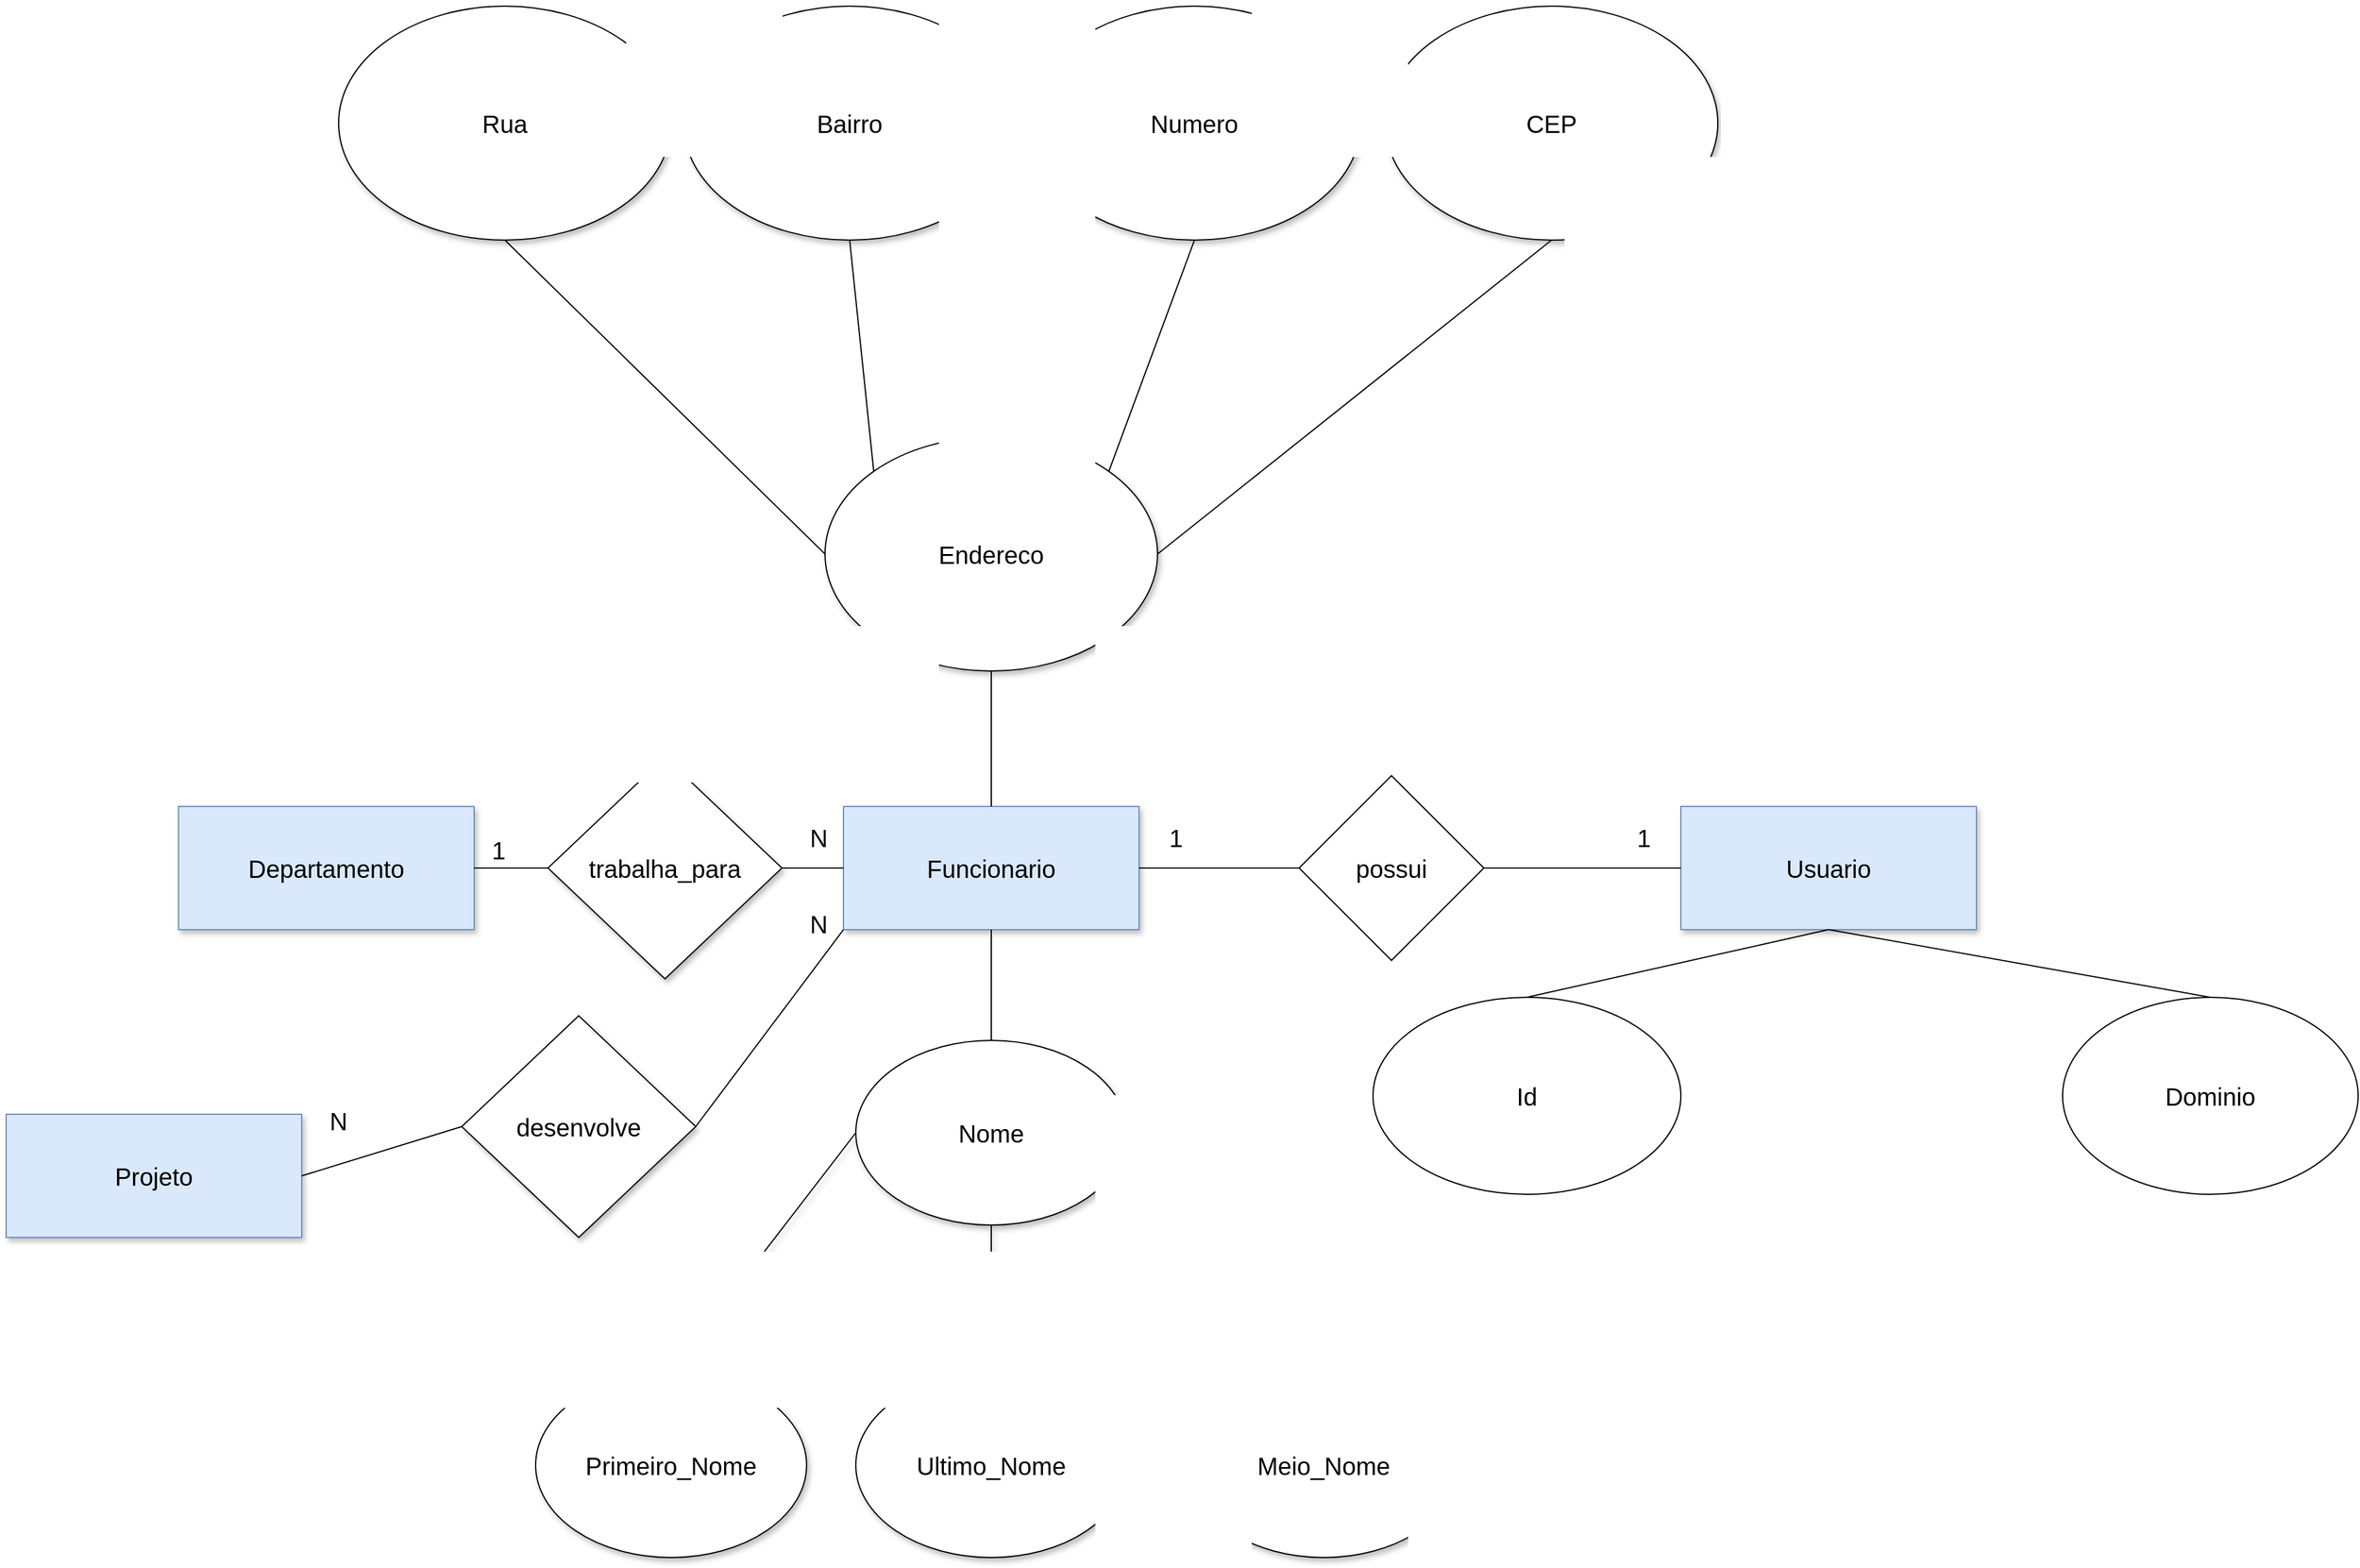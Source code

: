 <mxfile>
    <diagram id="mI6Zuv8BoClp6QFS0xyo" name="Página-1">
        <mxGraphModel dx="2064" dy="308" grid="1" gridSize="10" guides="1" tooltips="1" connect="1" arrows="1" fold="1" page="0" pageScale="1" pageWidth="3300" pageHeight="4681" math="0" shadow="0">
            <root>
                <mxCell id="0"/>
                <mxCell id="1" parent="0"/>
                <mxCell id="15" value="&lt;font style=&quot;font-size: 20px;&quot;&gt;Funcionario&lt;/font&gt;" style="rounded=0;whiteSpace=wrap;html=1;fillColor=#dae8fc;strokeColor=#6c8ebf;shadow=1;" vertex="1" parent="1">
                    <mxGeometry x="560" y="1230" width="240" height="100" as="geometry"/>
                </mxCell>
                <mxCell id="24" style="edgeStyle=none;html=1;exitX=0;exitY=0.5;exitDx=0;exitDy=0;entryX=0.5;entryY=0;entryDx=0;entryDy=0;endArrow=none;endFill=0;shadow=1;" edge="1" parent="1" source="16" target="18">
                    <mxGeometry relative="1" as="geometry">
                        <mxPoint x="410" y="1690" as="targetPoint"/>
                    </mxGeometry>
                </mxCell>
                <mxCell id="25" style="edgeStyle=none;html=1;exitX=1;exitY=0.5;exitDx=0;exitDy=0;entryX=0.5;entryY=0;entryDx=0;entryDy=0;endArrow=none;endFill=0;shadow=1;" edge="1" parent="1" source="16" target="19">
                    <mxGeometry relative="1" as="geometry"/>
                </mxCell>
                <mxCell id="26" style="edgeStyle=none;html=1;exitX=0.5;exitY=0;exitDx=0;exitDy=0;entryX=0.5;entryY=1;entryDx=0;entryDy=0;endArrow=none;endFill=0;" edge="1" parent="1" source="16" target="15">
                    <mxGeometry relative="1" as="geometry"/>
                </mxCell>
                <mxCell id="16" value="&lt;font style=&quot;font-size: 20px;&quot;&gt;Nome&lt;/font&gt;" style="ellipse;whiteSpace=wrap;html=1;shadow=1;" vertex="1" parent="1">
                    <mxGeometry x="570" y="1420" width="220" height="150" as="geometry"/>
                </mxCell>
                <mxCell id="18" value="&lt;span style=&quot;font-size: 20px;&quot;&gt;Primeiro_Nome&lt;/span&gt;" style="ellipse;whiteSpace=wrap;html=1;shadow=1;" vertex="1" parent="1">
                    <mxGeometry x="310" y="1690" width="220" height="150" as="geometry"/>
                </mxCell>
                <mxCell id="19" value="&lt;span style=&quot;font-size: 20px;&quot;&gt;Meio_Nome&lt;/span&gt;" style="ellipse;whiteSpace=wrap;html=1;shadow=1;" vertex="1" parent="1">
                    <mxGeometry x="840" y="1690" width="220" height="150" as="geometry"/>
                </mxCell>
                <mxCell id="22" style="edgeStyle=none;html=1;exitX=0.5;exitY=0;exitDx=0;exitDy=0;entryX=0.5;entryY=1;entryDx=0;entryDy=0;endArrow=none;endFill=0;shadow=1;" edge="1" parent="1" source="20" target="16">
                    <mxGeometry relative="1" as="geometry"/>
                </mxCell>
                <mxCell id="20" value="&lt;span style=&quot;font-size: 20px;&quot;&gt;Ultimo_Nome&lt;/span&gt;" style="ellipse;whiteSpace=wrap;html=1;shadow=1;" vertex="1" parent="1">
                    <mxGeometry x="570" y="1690" width="220" height="150" as="geometry"/>
                </mxCell>
                <mxCell id="38" style="edgeStyle=none;html=1;exitX=0.5;exitY=1;exitDx=0;exitDy=0;entryX=0;entryY=0.5;entryDx=0;entryDy=0;endArrow=none;endFill=0;" edge="1" parent="1" source="28" target="29">
                    <mxGeometry relative="1" as="geometry"/>
                </mxCell>
                <mxCell id="28" value="&lt;font style=&quot;font-size: 20px;&quot;&gt;Rua&lt;/font&gt;" style="ellipse;whiteSpace=wrap;html=1;shadow=1;" vertex="1" parent="1">
                    <mxGeometry x="150" y="580" width="270" height="190" as="geometry"/>
                </mxCell>
                <mxCell id="37" style="edgeStyle=none;html=1;exitX=0.5;exitY=1;exitDx=0;exitDy=0;entryX=0.5;entryY=0;entryDx=0;entryDy=0;endArrow=none;endFill=0;" edge="1" parent="1" source="29" target="15">
                    <mxGeometry relative="1" as="geometry"/>
                </mxCell>
                <mxCell id="29" value="&lt;font style=&quot;font-size: 20px;&quot;&gt;Endereco&lt;/font&gt;" style="ellipse;whiteSpace=wrap;html=1;shadow=1;" vertex="1" parent="1">
                    <mxGeometry x="545" y="930" width="270" height="190" as="geometry"/>
                </mxCell>
                <mxCell id="40" style="edgeStyle=none;html=1;exitX=0.5;exitY=1;exitDx=0;exitDy=0;entryX=1;entryY=0;entryDx=0;entryDy=0;endArrow=none;endFill=0;" edge="1" parent="1" source="30" target="29">
                    <mxGeometry relative="1" as="geometry"/>
                </mxCell>
                <mxCell id="30" value="&lt;font style=&quot;font-size: 20px;&quot;&gt;Numero&lt;/font&gt;" style="ellipse;whiteSpace=wrap;html=1;shadow=1;" vertex="1" parent="1">
                    <mxGeometry x="710" y="580" width="270" height="190" as="geometry"/>
                </mxCell>
                <mxCell id="39" style="edgeStyle=none;html=1;exitX=0.5;exitY=1;exitDx=0;exitDy=0;entryX=0;entryY=0;entryDx=0;entryDy=0;endArrow=none;endFill=0;" edge="1" parent="1" source="31" target="29">
                    <mxGeometry relative="1" as="geometry"/>
                </mxCell>
                <mxCell id="31" value="&lt;font style=&quot;font-size: 20px;&quot;&gt;Bairro&lt;/font&gt;" style="ellipse;whiteSpace=wrap;html=1;shadow=1;" vertex="1" parent="1">
                    <mxGeometry x="430" y="580" width="270" height="190" as="geometry"/>
                </mxCell>
                <mxCell id="41" style="edgeStyle=none;html=1;exitX=0.5;exitY=1;exitDx=0;exitDy=0;entryX=1;entryY=0.5;entryDx=0;entryDy=0;endArrow=none;endFill=0;" edge="1" parent="1" source="32" target="29">
                    <mxGeometry relative="1" as="geometry"/>
                </mxCell>
                <mxCell id="32" value="&lt;font style=&quot;font-size: 20px;&quot;&gt;CEP&lt;/font&gt;" style="ellipse;whiteSpace=wrap;html=1;shadow=1;" vertex="1" parent="1">
                    <mxGeometry x="1000" y="580" width="270" height="190" as="geometry"/>
                </mxCell>
                <mxCell id="57" style="edgeStyle=none;html=1;endArrow=none;endFill=0;" edge="1" parent="1" source="58" target="15">
                    <mxGeometry relative="1" as="geometry"/>
                </mxCell>
                <mxCell id="56" value="&lt;font style=&quot;font-size: 20px;&quot;&gt;Departamento&lt;/font&gt;" style="rounded=0;whiteSpace=wrap;html=1;fillColor=#dae8fc;strokeColor=#6c8ebf;shadow=1;" vertex="1" parent="1">
                    <mxGeometry x="20" y="1230" width="240" height="100" as="geometry"/>
                </mxCell>
                <mxCell id="59" value="" style="edgeStyle=none;html=1;endArrow=none;endFill=0;" edge="1" parent="1" source="56" target="58">
                    <mxGeometry relative="1" as="geometry">
                        <mxPoint x="260" y="1280" as="sourcePoint"/>
                        <mxPoint x="560" y="1280" as="targetPoint"/>
                    </mxGeometry>
                </mxCell>
                <mxCell id="58" value="&lt;font style=&quot;font-size: 20px;&quot;&gt;trabalha_para&lt;/font&gt;" style="rhombus;whiteSpace=wrap;html=1;shadow=1;" vertex="1" parent="1">
                    <mxGeometry x="320" y="1190" width="190" height="180" as="geometry"/>
                </mxCell>
                <mxCell id="60" value="&lt;font style=&quot;font-size: 20px;&quot;&gt;1&lt;/font&gt;" style="text;html=1;align=center;verticalAlign=middle;whiteSpace=wrap;rounded=0;" vertex="1" parent="1">
                    <mxGeometry x="250" y="1250" width="60" height="30" as="geometry"/>
                </mxCell>
                <mxCell id="62" value="&lt;font style=&quot;font-size: 20px;&quot;&gt;N&lt;/font&gt;" style="text;html=1;align=center;verticalAlign=middle;whiteSpace=wrap;rounded=0;" vertex="1" parent="1">
                    <mxGeometry x="510" y="1240" width="60" height="30" as="geometry"/>
                </mxCell>
                <mxCell id="65" value="&lt;font style=&quot;font-size: 20px;&quot;&gt;Usuario&lt;/font&gt;" style="rounded=0;whiteSpace=wrap;html=1;fillColor=#dae8fc;strokeColor=#6c8ebf;shadow=1;" vertex="1" parent="1">
                    <mxGeometry x="1240" y="1230" width="240" height="100" as="geometry"/>
                </mxCell>
                <mxCell id="67" value="&lt;font style=&quot;font-size: 20px;&quot;&gt;possui&lt;/font&gt;" style="rhombus;whiteSpace=wrap;html=1;" vertex="1" parent="1">
                    <mxGeometry x="930" y="1205" width="150" height="150" as="geometry"/>
                </mxCell>
                <mxCell id="77" value="&lt;font style=&quot;font-size: 20px;&quot;&gt;Dominio&lt;/font&gt;" style="ellipse;whiteSpace=wrap;html=1;" vertex="1" parent="1">
                    <mxGeometry x="1550" y="1385" width="240" height="160" as="geometry"/>
                </mxCell>
                <mxCell id="78" value="&lt;font style=&quot;font-size: 20px;&quot;&gt;Id&lt;/font&gt;" style="ellipse;whiteSpace=wrap;html=1;" vertex="1" parent="1">
                    <mxGeometry x="990" y="1385" width="250" height="160" as="geometry"/>
                </mxCell>
                <mxCell id="79" value="" style="endArrow=none;html=1;exitX=0.5;exitY=0;exitDx=0;exitDy=0;entryX=0.5;entryY=1;entryDx=0;entryDy=0;" edge="1" parent="1" source="78" target="65">
                    <mxGeometry width="50" height="50" relative="1" as="geometry">
                        <mxPoint x="1130" y="1345" as="sourcePoint"/>
                        <mxPoint x="1180" y="1295" as="targetPoint"/>
                    </mxGeometry>
                </mxCell>
                <mxCell id="80" value="" style="endArrow=none;html=1;entryX=0.5;entryY=1;entryDx=0;entryDy=0;exitX=0.5;exitY=0;exitDx=0;exitDy=0;" edge="1" parent="1" source="77" target="65">
                    <mxGeometry width="50" height="50" relative="1" as="geometry">
                        <mxPoint x="1700" y="1505" as="sourcePoint"/>
                        <mxPoint x="1750" y="1455" as="targetPoint"/>
                    </mxGeometry>
                </mxCell>
                <mxCell id="82" value="" style="endArrow=none;html=1;entryX=0;entryY=0.5;entryDx=0;entryDy=0;exitX=1;exitY=0.5;exitDx=0;exitDy=0;" edge="1" parent="1" source="67" target="65">
                    <mxGeometry width="50" height="50" relative="1" as="geometry">
                        <mxPoint x="1760" y="1220" as="sourcePoint"/>
                        <mxPoint x="1810" y="1170" as="targetPoint"/>
                    </mxGeometry>
                </mxCell>
                <mxCell id="83" value="" style="endArrow=none;html=1;exitX=1;exitY=0.5;exitDx=0;exitDy=0;entryX=0;entryY=0.5;entryDx=0;entryDy=0;" edge="1" parent="1" source="15" target="67">
                    <mxGeometry width="50" height="50" relative="1" as="geometry">
                        <mxPoint x="950" y="1340" as="sourcePoint"/>
                        <mxPoint x="1000" y="1290" as="targetPoint"/>
                    </mxGeometry>
                </mxCell>
                <mxCell id="84" value="&lt;font style=&quot;font-size: 20px;&quot;&gt;1&lt;/font&gt;" style="text;html=1;align=center;verticalAlign=middle;whiteSpace=wrap;rounded=0;" vertex="1" parent="1">
                    <mxGeometry x="800" y="1240" width="60" height="30" as="geometry"/>
                </mxCell>
                <mxCell id="85" value="&lt;font style=&quot;font-size: 20px;&quot;&gt;1&lt;/font&gt;" style="text;html=1;align=center;verticalAlign=middle;whiteSpace=wrap;rounded=0;" vertex="1" parent="1">
                    <mxGeometry x="1180" y="1240" width="60" height="30" as="geometry"/>
                </mxCell>
                <mxCell id="86" value="&lt;font style=&quot;font-size: 20px;&quot;&gt;Projeto&lt;/font&gt;" style="rounded=0;whiteSpace=wrap;html=1;fillColor=#dae8fc;strokeColor=#6c8ebf;shadow=1;" vertex="1" parent="1">
                    <mxGeometry x="-120" y="1480" width="240" height="100" as="geometry"/>
                </mxCell>
                <mxCell id="87" value="&lt;font style=&quot;font-size: 20px;&quot;&gt;desenvolve&lt;/font&gt;" style="rhombus;whiteSpace=wrap;html=1;shadow=1;" vertex="1" parent="1">
                    <mxGeometry x="250" y="1400" width="190" height="180" as="geometry"/>
                </mxCell>
                <mxCell id="88" value="" style="endArrow=none;html=1;entryX=0;entryY=0.5;entryDx=0;entryDy=0;exitX=1;exitY=0.5;exitDx=0;exitDy=0;" edge="1" parent="1" source="86" target="87">
                    <mxGeometry width="50" height="50" relative="1" as="geometry">
                        <mxPoint x="170" y="1560" as="sourcePoint"/>
                        <mxPoint x="220" y="1510" as="targetPoint"/>
                    </mxGeometry>
                </mxCell>
                <mxCell id="89" value="" style="endArrow=none;html=1;entryX=0;entryY=1;entryDx=0;entryDy=0;exitX=1;exitY=0.5;exitDx=0;exitDy=0;" edge="1" parent="1" source="87" target="15">
                    <mxGeometry width="50" height="50" relative="1" as="geometry">
                        <mxPoint x="415" y="1425" as="sourcePoint"/>
                        <mxPoint x="545" y="1385" as="targetPoint"/>
                    </mxGeometry>
                </mxCell>
                <mxCell id="90" value="&lt;font style=&quot;font-size: 20px;&quot;&gt;N&lt;/font&gt;" style="text;html=1;align=center;verticalAlign=middle;whiteSpace=wrap;rounded=0;" vertex="1" parent="1">
                    <mxGeometry x="510" y="1310" width="60" height="30" as="geometry"/>
                </mxCell>
                <mxCell id="91" value="&lt;font style=&quot;font-size: 20px;&quot;&gt;N&lt;/font&gt;" style="text;html=1;align=center;verticalAlign=middle;whiteSpace=wrap;rounded=0;" vertex="1" parent="1">
                    <mxGeometry x="120" y="1470" width="60" height="30" as="geometry"/>
                </mxCell>
            </root>
        </mxGraphModel>
    </diagram>
</mxfile>